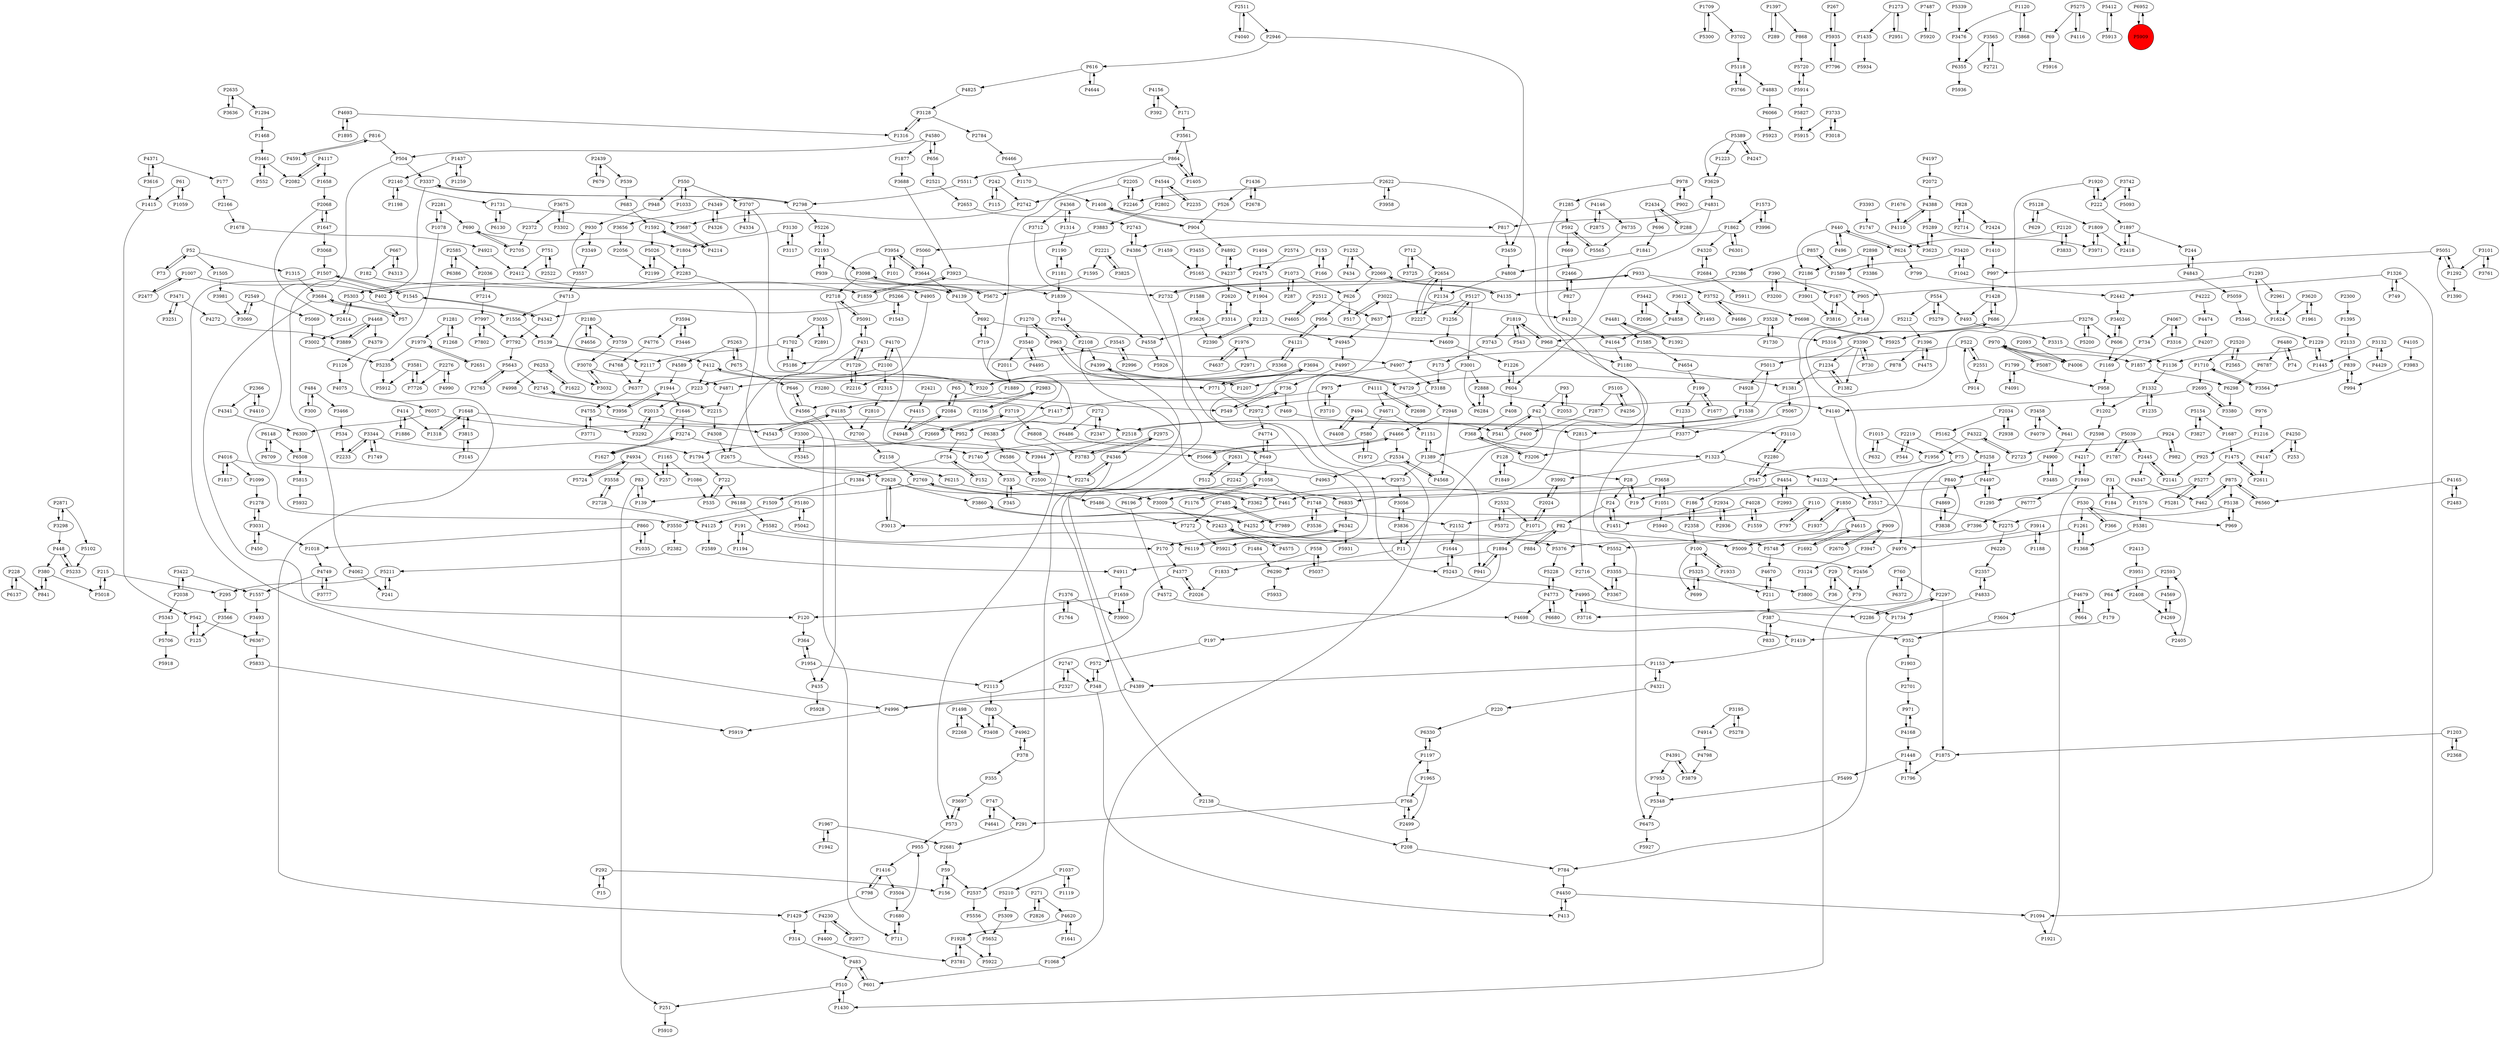 digraph {
	P1428 -> P493
	P1498 -> P3408
	P2442 -> P3402
	P968 -> P1180
	P4389 -> P4996
	P2358 -> P100
	P1687 -> P1475
	P4962 -> P378
	P3761 -> P3101
	P1709 -> P5300
	P4230 -> P2977
	P1007 -> P2477
	P3992 -> P2024
	P2961 -> P1624
	P1559 -> P4028
	P504 -> P3337
	P5343 -> P5706
	P839 -> P994
	P4168 -> P971
	P1376 -> P1764
	P4341 -> P6300
	P4197 -> P2072
	P1252 -> P434
	P3702 -> P5118
	P768 -> P1197
	P646 -> P4566
	P504 -> P3550
	P1436 -> P526
	P2728 -> P4125
	P4140 -> P3517
	P4871 -> P2215
	P2871 -> P3298
	P1059 -> P61
	P4544 -> P2802
	P4321 -> P220
	P4222 -> P4474
	P2108 -> P4399
	P675 -> P646
	P3302 -> P3675
	P534 -> P2233
	P1894 -> P197
	P2669 -> P1794
	P1731 -> P6130
	P1809 -> P2418
	P2993 -> P4454
	P5087 -> P970
	P4117 -> P1658
	P1897 -> P2418
	P215 -> P5018
	P1877 -> P3688
	P827 -> P2466
	P2423 -> P5376
	P2888 -> P6284
	P3504 -> P1680
	P1416 -> P3504
	P4755 -> P3771
	P1397 -> P289
	P1498 -> P2268
	P3274 -> P1627
	P4349 -> P4326
	P6290 -> P5933
	P2744 -> P2108
	P686 -> P5316
	P1710 -> P2695
	P267 -> P5935
	P3766 -> P5118
	P1153 -> P4389
	P156 -> P59
	P3540 -> P2011
	P1273 -> P1435
	P4997 -> P736
	P2631 -> P2973
	P6215 -> P6835
	P4637 -> P1976
	P4347 -> P462
	P1099 -> P1278
	P4575 -> P2423
	P1622 -> P6253
	P1734 -> P784
	P83 -> P251
	P1256 -> P4609
	P494 -> P4408
	P4798 -> P3879
	P390 -> P167
	P2934 -> P1451
	P857 -> P2386
	P994 -> P839
	P592 -> P669
	P100 -> P1933
	P952 -> P754
	P1058 -> P1748
	P2565 -> P2520
	P2038 -> P3422
	P2946 -> P3459
	P2268 -> P1498
	P2280 -> P547
	P3442 -> P4858
	P1259 -> P1437
	P272 -> P6486
	P5652 -> P5922
	P3742 -> P5093
	P6586 -> P2500
	P4147 -> P2611
	P3836 -> P11
	P1397 -> P868
	P1007 -> P402
	P1648 -> P3292
	P2445 -> P2141
	P1316 -> P3128
	P3455 -> P5165
	P1857 -> P6298
	P904 -> P1408
	P3688 -> P3923
	P3390 -> P5013
	P722 -> P6188
	P3251 -> P3471
	P4168 -> P1448
	P1659 -> P3900
	P1748 -> P2152
	P4773 -> P5228
	P573 -> P3697
	P541 -> P42
	P4620 -> P1641
	P3022 -> P1068
	P1281 -> P1979
	P2551 -> P522
	P3422 -> P2038
	P4170 -> P2100
	P1181 -> P1839
	P1234 -> P1382
	P295 -> P3566
	P930 -> P3349
	P15 -> P292
	P7487 -> P5920
	P3124 -> P3800
	P3836 -> P3056
	P335 -> P5486
	P6508 -> P5815
	P4016 -> P2274
	P2123 -> P2390
	P469 -> P2815
	P5066 -> P4466
	P3393 -> P1747
	P1382 -> P1234
	P6220 -> P2357
	P5059 -> P5346
	P924 -> P982
	P5552 -> P3355
	P768 -> P291
	P484 -> P300
	P1405 -> P864
	P522 -> P4907
	P2084 -> P4948
	P771 -> P2972
	P1292 -> P1390
	P580 -> P1972
	P2424 -> P1410
	P3566 -> P125
	P288 -> P2434
	P712 -> P3725
	P390 -> P3200
	P1576 -> P5381
	P7214 -> P7997
	P4749 -> P3777
	P291 -> P2681
	P4388 -> P4110
	P3001 -> P6284
	P1252 -> P2069
	P1268 -> P1281
	P4755 -> P2518
	P1094 -> P1921
	P2113 -> P803
	P1390 -> P5051
	P1954 -> P435
	P6835 -> P6342
	P5105 -> P4256
	P3781 -> P1928
	P3001 -> P2888
	P2611 -> P1475
	P1448 -> P1796
	P4185 -> P2700
	P82 -> P170
	P624 -> P440
	P3996 -> P1573
	P1796 -> P1448
	P924 -> P2723
	P2747 -> P348
	P958 -> P1202
	P4572 -> P4698
	P5154 -> P3827
	P4170 -> P5066
	P366 -> P530
	P2875 -> P4146
	P153 -> P166
	P4346 -> P2537
	P3710 -> P975
	P1261 -> P1368
	P3314 -> P4558
	P4016 -> P1099
	P1895 -> P4693
	P909 -> P2670
	P2654 -> P2227
	P3035 -> P2891
	P3069 -> P2549
	P4892 -> P4237
	P335 -> P345
	P7997 -> P7792
	P1073 -> P287
	P3833 -> P2120
	P1484 -> P6290
	P3594 -> P4776
	P3471 -> P4272
	P3031 -> P450
	P79 -> P1430
	P2215 -> P4308
	P6188 -> P5582
	P4774 -> P649
	P3771 -> P4755
	P2034 -> P2938
	P2718 -> P2675
	P2216 -> P1729
	P197 -> P572
	P1415 -> P542
	P573 -> P955
	P690 -> P1804
	P1015 -> P1956
	P4146 -> P2875
	P7997 -> P7802
	P2551 -> P914
	P6383 -> P6586
	P4580 -> P1877
	P4391 -> P3879
	P1015 -> P632
	P1949 -> P6777
	P2973 -> P3056
	P3298 -> P448
	P2439 -> P679
	P1170 -> P1408
	P1035 -> P860
	P1641 -> P4620
	P364 -> P1954
	P3783 -> P2975
	P3725 -> P712
	P1595 -> P5672
	P6330 -> P1197
	P1176 -> P1058
	P28 -> P19
	P402 -> P57
	P3420 -> P1589
	P3476 -> P6355
	P1545 -> P4342
	P1226 -> P604
	P314 -> P483
	P683 -> P1592
	P1408 -> P904
	P1368 -> P1261
	P1416 -> P798
	P4091 -> P1799
	P6480 -> P74
	P4368 -> P3712
	P5210 -> P5309
	P3485 -> P4900
	P768 -> P2499
	P2698 -> P4111
	P526 -> P904
	P5275 -> P69
	P7396 -> P5376
	P1862 -> P4320
	P3743 -> P173
	P7989 -> P7485
	P2205 -> P2742
	P5289 -> P3971
	P3838 -> P4869
	P4326 -> P4349
	P5200 -> P3276
	P5582 -> P6119
	P970 -> P4006
	P864 -> P5511
	P878 -> P4729
	P211 -> P387
	P2888 -> P4140
	P692 -> P719
	P686 -> P1428
	P1624 -> P1293
	P948 -> P930
	P167 -> P3816
	P3827 -> P5154
	P1538 -> P5013
	P1169 -> P958
	P4322 -> P1956
	P220 -> P6330
	P5565 -> P592
	P5102 -> P5233
	P5018 -> P215
	P1408 -> P817
	P5165 -> P1904
	P6475 -> P5927
	P1285 -> P3009
	P4468 -> P3889
	P2716 -> P3367
	P4679 -> P3604
	P1592 -> P5026
	P110 -> P797
	P24 -> P1451
	P1799 -> P4091
	P5093 -> P3742
	P3561 -> P864
	P2414 -> P5303
	P7485 -> P7989
	P5180 -> P4125
	P2100 -> P223
	P3368 -> P4121
	P1976 -> P4637
	P1648 -> P3815
	P2585 -> P6386
	P754 -> P152
	P2520 -> P1710
	P4121 -> P3368
	P4121 -> P956
	P1954 -> P364
	P6480 -> P6787
	P2439 -> P539
	P547 -> P186
	P73 -> P52
	P5091 -> P431
	P3128 -> P2784
	P4006 -> P970
	P4410 -> P2366
	P408 -> P368
	P272 -> P2347
	P3623 -> P5289
	P3280 -> P1417
	P1273 -> P2951
	P31 -> P184
	P1903 -> P2701
	P182 -> P2732
	P2180 -> P3759
	P3446 -> P3594
	P1417 -> P6383
	P558 -> P1833
	P199 -> P1677
	P5499 -> P5348
	P6377 -> P4755
	P1862 -> P4386
	P4346 -> P2274
	P4497 -> P5258
	P2140 -> P1731
	P624 -> P799
	P6298 -> P3380
	P1435 -> P5934
	P1507 -> P1545
	P6560 -> P875
	P4670 -> P211
	P2675 -> P2628
	P2315 -> P2810
	P1730 -> P3528
	P1920 -> P222
	P6057 -> P4543
	P2357 -> P4833
	P2537 -> P5556
	P530 -> P969
	P2971 -> P4871
	P2728 -> P3558
	P1256 -> P5127
	P816 -> P4591
	P368 -> P1323
	P5303 -> P1556
	P2802 -> P3883
	P2696 -> P3442
	P6253 -> P1622
	P6680 -> P4773
	P2300 -> P1395
	P1702 -> P5186
	P355 -> P3697
	P1731 -> P3687
	P3130 -> P1804
	P1819 -> P3743
	P2327 -> P2747
	P939 -> P2193
	P242 -> P2742
	P3777 -> P4749
	P816 -> P504
	P3117 -> P3130
	P5042 -> P5180
	P4776 -> P4768
	P1747 -> P3623
	P616 -> P4644
	P289 -> P1397
	P4105 -> P3983
	P2654 -> P2134
	P3954 -> P101
	P1018 -> P4749
	P1120 -> P3868
	P2297 -> P1875
	P4825 -> P3128
	P3658 -> P3362
	P3581 -> P7726
	P3716 -> P4995
	P3900 -> P1659
	P2134 -> P2227
	P3719 -> P6808
	P530 -> P366
	P2512 -> P4605
	P4481 -> P1392
	P292 -> P15
	P3461 -> P552
	P6777 -> P7396
	P799 -> P2442
	P751 -> P2522
	P184 -> P31
	P300 -> P484
	P128 -> P28
	P1505 -> P3981
	P1389 -> P1151
	P1086 -> P535
	P3616 -> P4371
	P4843 -> P5059
	P1692 -> P4615
	P1678 -> P4921
	P626 -> P517
	P2705 -> P690
	P1894 -> P941
	P4833 -> P1734
	P1961 -> P3620
	P42 -> P3110
	P1235 -> P1332
	P440 -> P496
	P4125 -> P2589
	P1437 -> P2140
	P554 -> P493
	P1404 -> P2475
	P5275 -> P4116
	P2423 -> P4575
	P3422 -> P1557
	P3951 -> P2408
	P719 -> P573
	P1509 -> P3550
	P4230 -> P4400
	P4120 -> P4164
	P5258 -> P4497
	P3545 -> P2996
	P1658 -> P2068
	P1295 -> P4497
	P65 -> P549
	P412 -> P223
	P4773 -> P6680
	P2549 -> P3069
	P378 -> P4962
	P461 -> P3013
	P3947 -> P3124
	P52 -> P1505
	P2732 -> P4389
	P74 -> P6480
	P208 -> P784
	P1956 -> P547
	P7726 -> P3581
	P2628 -> P3860
	P4693 -> P1316
	P2635 -> P3636
	P4544 -> P2235
	P191 -> P1194
	P75 -> P5009
	P5051 -> P997
	P2631 -> P512
	P52 -> P73
	P3110 -> P2280
	P3684 -> P120
	P2798 -> P3337
	P3540 -> P4495
	P1468 -> P3461
	P1261 -> P4976
	P413 -> P4450
	P2975 -> P3783
	P5511 -> P2798
	P2180 -> P4656
	P4342 -> P7792
	P83 -> P139
	P1875 -> P1796
	P736 -> P549
	P4075 -> P6057
	P4400 -> P3781
	P734 -> P1169
	P4713 -> P1556
	P3594 -> P3446
	P4568 -> P2534
	P244 -> P4843
	P4474 -> P4207
	P2593 -> P64
	P4934 -> P3558
	P2368 -> P1203
	P760 -> P2297
	P4468 -> P3002
	P2574 -> P2475
	P841 -> P380
	P5091 -> P2718
	P5228 -> P4773
	P904 -> P4892
	P5243 -> P4995
	P2898 -> P3386
	P2140 -> P1198
	P2622 -> P3958
	P4591 -> P816
	P3274 -> P1740
	P5281 -> P5277
	P1430 -> P510
	P1165 -> P1086
	P2193 -> P3098
	P3314 -> P2620
	P5105 -> P2877
	P171 -> P3561
	P1037 -> P1119
	P3983 -> P994
	P2701 -> P971
	P4858 -> P4164
	P186 -> P2358
	P3707 -> P4334
	P1285 -> P592
	P2593 -> P4569
	P4132 -> P3517
	P5277 -> P5281
	P2072 -> P4388
	P550 -> P948
	P5724 -> P4934
	P4609 -> P1226
	P2483 -> P4165
	P4558 -> P5926
	P4495 -> P3540
	P1445 -> P1229
	P2635 -> P1294
	P2589 -> P4911
	P1197 -> P1965
	P4067 -> P3316
	P550 -> P1033
	P448 -> P5233
	P1677 -> P199
	P1202 -> P2598
	P2013 -> P952
	P510 -> P251
	P5412 -> P5913
	P3752 -> P4686
	P5486 -> P7272
	P4040 -> P2511
	P3032 -> P3070
	P3367 -> P3355
	P543 -> P1819
	P1920 -> P2815
	P2714 -> P828
	P1729 -> P431
	P4165 -> P6560
	P5827 -> P5915
	P1180 -> P1381
	P2653 -> P2743
	P3694 -> P5243
	P93 -> P42
	P1894 -> P4911
	P400 -> P1389
	P1294 -> P1468
	P1437 -> P1259
	P3368 -> P320
	P3914 -> P5748
	P3815 -> P1648
	P1647 -> P2068
	P1292 -> P5051
	P2386 -> P4135
	P2500 -> P461
	P626 -> P956
	P817 -> P3459
	P100 -> P5325
	P5913 -> P5412
	P2372 -> P2705
	P1326 -> P749
	P4247 -> P5389
	P3616 -> P1415
	P4928 -> P1538
	P1538 -> P2518
	P6253 -> P4998
	P3195 -> P4914
	P2193 -> P939
	P1543 -> P5266
	P1648 -> P1318
	P3128 -> P1316
	P522 -> P2551
	P1451 -> P24
	P6466 -> P1170
	P1126 -> P4075
	P320 -> P412
	P3868 -> P1120
	P4111 -> P2698
	P2769 -> P139
	P5026 -> P2283
	P3458 -> P4079
	P7796 -> P5935
	P5914 -> P5720
	P1293 -> P905
	P542 -> P6367
	P153 -> P4237
	P978 -> P902
	P1181 -> P1190
	P3377 -> P3206
	P2405 -> P2593
	P2466 -> P827
	P3581 -> P5912
	P2024 -> P1071
	P1033 -> P550
	P3956 -> P1944
	P4905 -> P2216
	P2297 -> P2286
	P2082 -> P4117
	P3687 -> P4214
	P5051 -> P1292
	P4028 -> P4252
	P110 -> P2152
	P2877 -> P400
	P760 -> P6372
	P1323 -> P4132
	P494 -> P541
	P1592 -> P4214
	P3825 -> P2221
	P1928 -> P5922
	P3002 -> P5235
	P3098 -> P5672
	P287 -> P1073
	P1585 -> P4654
	P222 -> P1897
	P3901 -> P3816
	P4808 -> P2134
	P1545 -> P1507
	P228 -> P841
	P4907 -> P3188
	P3675 -> P2372
	P2100 -> P2315
	P1507 -> P4996
	P2670 -> P909
	P251 -> P5910
	P2723 -> P4322
	P4497 -> P6835
	P5389 -> P3629
	P2242 -> P6196
	P4269 -> P2405
	P5139 -> P2117
	P3068 -> P1507
	P749 -> P1326
	P1841 -> P4808
	P5833 -> P5919
	P5706 -> P5918
	P592 -> P5565
	P970 -> P1857
	P3132 -> P1445
	P1151 -> P1389
	P191 -> P170
	P1709 -> P3702
	P2024 -> P3992
	P3009 -> P2423
	P2628 -> P3013
	P2068 -> P1647
	P803 -> P3408
	P5235 -> P5912
	P4569 -> P4269
	P1278 -> P3031
	P1794 -> P722
	P11 -> P6290
	P120 -> P364
	P3316 -> P4067
	P4111 -> P4671
	P2695 -> P4140
	P606 -> P1169
	P2518 -> P3944
	P1944 -> P3956
	P2520 -> P2565
	P115 -> P242
	P2695 -> P3380
	P2518 -> P1538
	P3315 -> P1136
	P6137 -> P228
	P166 -> P153
	P5935 -> P7796
	P5069 -> P3002
	P3550 -> P2382
	P606 -> P3402
	P3752 -> P6698
	P4156 -> P171
	P679 -> P2439
	P3390 -> P1382
	P4729 -> P2948
	P2684 -> P5911
	P5300 -> P1709
	P2276 -> P4990
	P1967 -> P2681
	P747 -> P4641
	P2186 -> P3901
	P1972 -> P580
	P1680 -> P711
	P4146 -> P6735
	P969 -> P5138
	P211 -> P4670
	P3101 -> P3761
	P5672 -> P3098
	P5940 -> P5748
	P5556 -> P5652
	P3565 -> P6355
	P4914 -> P4798
	P75 -> P4132
	P1190 -> P1181
	P4067 -> P734
	P1921 -> P1949
	P3188 -> P2972
	P1315 -> P3684
	P6196 -> P4572
	P2219 -> P544
	P667 -> P182
	P435 -> P5928
	P2743 -> P4386
	P2108 -> P2744
	P1203 -> P2368
	P1165 -> P257
	P554 -> P5279
	P3195 -> P5278
	P4481 -> P1585
	P4408 -> P494
	P1646 -> P3274
	P604 -> P1226
	P3620 -> P1624
	P3838 -> P840
	P387 -> P833
	P840 -> P461
	P3954 -> P4905
	P1804 -> P2283
	P1234 -> P1381
	P5211 -> P295
	P5372 -> P2532
	P2534 -> P4963
	P2084 -> P65
	P4729 -> P4399
	P52 -> P1315
	P5154 -> P1687
	P5289 -> P3623
	P2522 -> P751
	P6355 -> P5936
	P2763 -> P5643
	P3362 -> P2769
	P253 -> P4250
	P6148 -> P6508
	P3883 -> P5060
	P2056 -> P2199
	P1749 -> P3344
	P1037 -> P5210
	P2227 -> P2654
	P440 -> P2186
	P868 -> P5720
	P1937 -> P1850
	P42 -> P541
	P3564 -> P1710
	P875 -> P462
	P2221 -> P1595
	P6066 -> P5923
	P3022 -> P4120
	P1965 -> P768
	P5118 -> P3766
	P5060 -> P3644
	P414 -> P1318
	P3981 -> P3069
	P1153 -> P4321
	P483 -> P601
	P4995 -> P3716
	P4117 -> P2082
	P2123 -> P4945
	P2120 -> P624
	P4256 -> P5105
	P5243 -> P1644
	P914 -> P522
	P547 -> P2280
	P179 -> P1419
	P3707 -> P771
	P4214 -> P1592
	P1071 -> P1894
	P1216 -> P925
	P2026 -> P4377
	P3018 -> P3733
	P59 -> P2537
	P215 -> P295
	P860 -> P1035
	P5026 -> P2199
	P784 -> P4450
	P1904 -> P2123
	P6698 -> P5925
	P496 -> P440
	P649 -> P2242
	P5303 -> P2414
	P909 -> P3947
	P257 -> P1165
	P3013 -> P2628
	P4644 -> P616
	P101 -> P3954
	P5278 -> P3195
	P1396 -> P4475
	P2274 -> P4346
	P2445 -> P4347
	P4934 -> P257
	P857 -> P1589
	P152 -> P754
	P2975 -> P4346
	P3889 -> P4468
	P4768 -> P6377
	P4139 -> P692
	P860 -> P1018
	P550 -> P3707
	P82 -> P884
	P1419 -> P1153
	P1740 -> P335
	P1573 -> P3996
	P1849 -> P128
	P2408 -> P4269
	P4454 -> P2993
	P3528 -> P1730
	P649 -> P1058
	P2276 -> P7726
	P4831 -> P817
	P5316 -> P686
	P4693 -> P1895
	P1676 -> P4110
	P4963 -> P2108
	P3355 -> P3367
	P3558 -> P2728
	P4371 -> P177
	P798 -> P1416
	P902 -> P978
	P2412 -> P1859
	P1680 -> P955
	P2156 -> P2983
	P667 -> P4313
	P271 -> P4620
	P6735 -> P5565
	P3719 -> P2669
	P1573 -> P1862
	P1436 -> P2678
	P4313 -> P667
	P5118 -> P4883
	P4399 -> P2138
	P3466 -> P534
	P2810 -> P2700
	P1886 -> P414
	P2684 -> P4320
	P3536 -> P1748
	P5815 -> P5932
	P2871 -> P5102
	P6386 -> P2585
	P440 -> P624
	P1293 -> P2961
	P730 -> P3390
	P1136 -> P1332
	P3658 -> P1051
	P177 -> P2166
	P3612 -> P1493
	P692 -> P4609
	P5389 -> P1223
	P1078 -> P1429
	P956 -> P5316
	P4679 -> P664
	P2421 -> P4415
	P7485 -> P7272
	P4342 -> P1545
	P2233 -> P3344
	P3684 -> P57
	P3200 -> P390
	P4990 -> P2276
	P4207 -> P1857
	P241 -> P5211
	P2549 -> P5069
	P2215 -> P2745
	P348 -> P572
	P1207 -> P963
	P3733 -> P5915
	P6372 -> P760
	P3604 -> P352
	P939 -> P4139
	P3815 -> P3145
	P1954 -> P2113
	P3944 -> P2500
	P4165 -> P2483
	P4272 -> P3889
	P5277 -> P1295
	P1395 -> P2133
	P4686 -> P3752
	P1979 -> P2651
	P5309 -> P5652
	P2100 -> P4170
	P3344 -> P1794
	P1051 -> P5940
	P348 -> P413
	P1318 -> P1648
	P1229 -> P1445
	P2669 -> P3719
	P1729 -> P2216
	P2366 -> P4410
	P4454 -> P19
	P4566 -> P435
	P1799 -> P958
	P4164 -> P1180
	P3971 -> P1809
	P1229 -> P1136
	P6952 -> P5909
	P2281 -> P1078
	P2983 -> P4185
	P29 -> P79
	P2011 -> P1889
	P1556 -> P5139
	P7272 -> P5921
	P3035 -> P1702
	P5279 -> P554
	P4252 -> P3860
	P1787 -> P5039
	P1928 -> P3781
	P4349 -> P3656
	P5138 -> P2275
	P4237 -> P2620
	P1859 -> P3923
	P933 -> P2732
	P4900 -> P840
	P4998 -> P3956
	P1326 -> P1094
	P7953 -> P5348
	P530 -> P1261
	P368 -> P3206
	P3557 -> P4713
	P554 -> P5212
	P535 -> P722
	P2742 -> P3687
	P4589 -> P1944
	P1942 -> P1967
	P6300 -> P6508
	P4921 -> P2412
	P4016 -> P1817
	P2280 -> P3110
	P2951 -> P1273
	P199 -> P1233
	P3733 -> P3018
	P59 -> P156
	P978 -> P1285
	P4250 -> P4147
	P1197 -> P6330
	P3675 -> P3302
	P3636 -> P2635
	P1475 -> P2611
	P2221 -> P3825
	P3459 -> P4808
	P963 -> P4907
	P3471 -> P3251
	P61 -> P1415
	P2117 -> P6377
	P3300 -> P5345
	P2948 -> P4466
	P2180 -> P3032
	P544 -> P2219
	P3742 -> P222
	P4907 -> P1207
	P5263 -> P4589
	P1194 -> P191
	P1589 -> P4976
	P3694 -> P771
	P3561 -> P1405
	P1889 -> P4566
	P2138 -> P208
	P2983 -> P2156
	P19 -> P28
	P4948 -> P2084
	P2972 -> P4774
	P2499 -> P208
	P139 -> P83
	P1384 -> P1509
	P6808 -> P3783
	P170 -> P4377
	P7802 -> P7997
	P3402 -> P606
	P1976 -> P2971
	P3276 -> P606
	P690 -> P2705
	P747 -> P291
	P982 -> P924
	P4466 -> P2534
	P1314 -> P4368
	P833 -> P387
	P1323 -> P3992
	P5211 -> P241
	P1270 -> P963
	P4671 -> P1151
	P5263 -> P675
	P1392 -> P4481
	P2732 -> P933
	P42 -> P11
	P3380 -> P2695
	P1819 -> P543
	P1588 -> P3626
	P173 -> P3188
	P1071 -> P2024
	P6301 -> P1862
	P3344 -> P2233
	P3629 -> P4831
	P483 -> P510
	P968 -> P1819
	P2521 -> P2653
	P7792 -> P5643
	P4250 -> P253
	P3355 -> P3800
	P3292 -> P2013
	P803 -> P4962
	P345 -> P335
	P2347 -> P272
	P2275 -> P6220
	P3626 -> P2390
	P4450 -> P1094
	P1702 -> P2117
	P5643 -> P2763
	P976 -> P1216
	P3344 -> P1749
	P2654 -> P402
	P3759 -> P3070
	P3493 -> P6367
	P4566 -> P646
	P637 -> P4945
	P431 -> P5091
	P517 -> P3022
	P963 -> P1270
	P1389 -> P941
	P2585 -> P2036
	P1389 -> P2973
	P1979 -> P5235
	P3656 -> P2056
	P4656 -> P2180
	P1078 -> P2281
	P875 -> P5138
	P4475 -> P1396
	P222 -> P1920
	P223 -> P2013
	P93 -> P2053
	P378 -> P355
	P632 -> P1015
	P549 -> P736
	P6130 -> P1731
	P3031 -> P1278
	P3860 -> P4252
	P4615 -> P5552
	P2036 -> P7214
	P5909 -> P6952
	P5325 -> P699
	P1850 -> P4615
	P4945 -> P4997
	P3031 -> P1018
	P3517 -> P2275
	P5127 -> P637
	P4654 -> P199
	P31 -> P1576
	P69 -> P5916
	P3958 -> P2622
	P2678 -> P1436
	P580 -> P1740
	P975 -> P1417
	P167 -> P148
	P3442 -> P2696
	P828 -> P2424
	P827 -> P4120
	P242 -> P115
	P4399 -> P4729
	P65 -> P2084
	P2747 -> P2327
	P5914 -> P5827
	P1448 -> P5499
	P4773 -> P4698
	P2700 -> P2158
	P5920 -> P7487
	P5128 -> P1809
	P4620 -> P1928
	P2141 -> P2445
	P905 -> P148
	P4377 -> P2113
	P5376 -> P5228
	P3206 -> P368
	P2477 -> P1007
	P970 -> P5087
	P1647 -> P3068
	P601 -> P483
	P1119 -> P1037
	P5039 -> P1787
	P493 -> P3315
	P5643 -> P2745
	P754 -> P1384
	P558 -> P5037
	P4237 -> P4892
	P228 -> P6137
	P1475 -> P5277
	P5139 -> P412
	P1410 -> P997
	P2934 -> P2936
	P4371 -> P3616
	P2219 -> P75
	P3098 -> P2718
	P712 -> P2654
	P3276 -> P5200
	P2681 -> P59
	P2382 -> P5211
	P3620 -> P1961
	P971 -> P4168
	P696 -> P1841
	P2622 -> P6475
	P5748 -> P4670
	P5266 -> P1543
	P3914 -> P1188
	P4217 -> P1949
	P1493 -> P3612
	P431 -> P1729
	P5258 -> P3716
	P1897 -> P244
	P2499 -> P768
	P2532 -> P5372
	P128 -> P1849
	P1188 -> P3914
	P699 -> P5325
	P875 -> P6560
	P380 -> P841
	P4749 -> P1557
	P2456 -> P79
	P3644 -> P3954
	P5162 -> P5258
	P3458 -> P641
	P6284 -> P2888
	P2511 -> P4040
	P3923 -> P1859
	P5037 -> P558
	P955 -> P1416
	P736 -> P469
	P798 -> P1429
	P5180 -> P5042
	P4269 -> P4569
	P2038 -> P5343
	P975 -> P3710
	P1120 -> P3476
	P864 -> P952
	P3130 -> P3117
	P1042 -> P3420
	P3557 -> P930
	P3056 -> P3836
	P2366 -> P4341
	P1644 -> P5243
	P5039 -> P2445
	P448 -> P380
	P5226 -> P2193
	P1764 -> P1376
	P352 -> P1903
	P4641 -> P747
	P4698 -> P1419
	P2826 -> P271
	P3337 -> P2798
	P4833 -> P2357
	P616 -> P4825
	P1862 -> P6301
	P1332 -> P1235
	P5266 -> P4342
	P4079 -> P3458
	P36 -> P29
	P412 -> P320
	P4995 -> P2286
	P1051 -> P3658
	P1944 -> P1646
	P884 -> P82
	P2948 -> P4568
	P4497 -> P1295
	P1381 -> P5067
	P4466 -> P5066
	P1223 -> P3629
	P1933 -> P100
	P3800 -> P1734
	P2205 -> P2246
	P5067 -> P3377
	P484 -> P3466
	P3420 -> P1042
	P4831 -> P604
	P722 -> P535
	P2390 -> P2123
	P4843 -> P244
	P3697 -> P573
	P5935 -> P267
	P2069 -> P626
	P2946 -> P616
	P4377 -> P2026
	P649 -> P4774
	P2622 -> P2246
	P4388 -> P5289
	P1627 -> P3274
	P1332 -> P1202
	P1326 -> P2442
	P2898 -> P2186
	P669 -> P2466
	P271 -> P2826
	P4110 -> P4388
	P2120 -> P3833
	P1817 -> P4016
	P1428 -> P686
	P6367 -> P5833
	P2013 -> P3292
	P4320 -> P2684
	P840 -> P4869
	P4185 -> P4543
	P4605 -> P2512
	P2413 -> P3951
	P1659 -> P120
	P450 -> P3031
	P1965 -> P2499
	P2936 -> P2934
	P2358 -> P186
	P4321 -> P1153
	P797 -> P110
	P57 -> P3684
	P1589 -> P857
	P3612 -> P4858
	P771 -> P3694
	P1833 -> P2026
	P392 -> P4156
	P2246 -> P2205
	P4135 -> P2069
	P5325 -> P211
	P1459 -> P5165
	P462 -> P875
	P839 -> P3564
	P6486 -> P649
	P1819 -> P968
	P1396 -> P878
	P4252 -> P5552
	P4869 -> P3838
	P3132 -> P4429
	P3386 -> P2898
	P100 -> P699
	P2532 -> P1071
	P552 -> P3461
	P512 -> P2631
	P3816 -> P167
	P997 -> P1428
	P5127 -> P3001
	P2283 -> P5303
	P4391 -> P7953
	P380 -> P5018
	P572 -> P348
	P3954 -> P3644
	P1270 -> P3540
	P82 -> P5009
	P5233 -> P448
	P2769 -> P3362
	P4543 -> P4185
	P3001 -> P975
	P3408 -> P803
	P3390 -> P730
	P1058 -> P1176
	P1314 -> P1190
	P2283 -> P6215
	P3298 -> P2871
	P4934 -> P5724
	P3879 -> P4391
	P292 -> P156
	P963 -> P1207
	P4429 -> P3132
	P2511 -> P2946
	P4116 -> P5275
	P2199 -> P5026
	P2152 -> P1644
	P5346 -> P1229
	P2598 -> P4217
	P3337 -> P4062
	P4334 -> P3707
	P4976 -> P2456
	P3545 -> P5186
	P2434 -> P696
	P2053 -> P93
	P2651 -> P1979
	P5339 -> P3476
	P4415 -> P4948
	P434 -> P1252
	P5013 -> P4928
	P3145 -> P3815
	P5127 -> P1256
	P1068 -> P601
	P5212 -> P1396
	P864 -> P1405
	P28 -> P24
	P148 -> P1323
	P6148 -> P6709
	P4911 -> P1659
	P3101 -> P1292
	P5389 -> P4247
	P3565 -> P2721
	P2718 -> P5091
	P414 -> P1886
	P2996 -> P3545
	P2938 -> P2034
	P4580 -> P656
	P629 -> P5128
	P4468 -> P4379
	P61 -> P1059
	P2534 -> P4568
	P1748 -> P3536
	P1949 -> P4217
	P5381 -> P1368
	P3528 -> P968
	P6342 -> P5931
	P2620 -> P3314
	P1198 -> P2140
	P2166 -> P1678
	P2034 -> P5162
	P4580 -> P504
	P5348 -> P6475
	P4996 -> P5919
	P2798 -> P5226
	P3923 -> P1839
	P5186 -> P1702
	P3070 -> P4871
	P1557 -> P3493
	P4450 -> P413
	P2158 -> P2769
	P6119 -> P6342
	P4322 -> P2723
	P2286 -> P2297
	P656 -> P4580
	P751 -> P2412
	P4156 -> P392
	P1646 -> P1627
	P510 -> P1430
	P1710 -> P3564
	P4379 -> P1126
	P4883 -> P6066
	P387 -> P352
	P4368 -> P1314
	P4900 -> P3485
	P2891 -> P3035
	P3022 -> P517
	P4615 -> P1692
	P2068 -> P2414
	P4062 -> P241
	P656 -> P2521
	P3644 -> P4139
	P539 -> P683
	P2069 -> P4135
	P542 -> P125
	P431 -> P711
	P1233 -> P3377
	P675 -> P5263
	P3349 -> P3557
	P5720 -> P5914
	P2721 -> P3565
	P3276 -> P5925
	P1281 -> P1268
	P2475 -> P1904
	P3461 -> P2082
	P5009 -> P2456
	P2418 -> P1897
	P2193 -> P5226
	P2784 -> P6466
	P4671 -> P580
	P6709 -> P6148
	P2093 -> P4006
	P64 -> P179
	P3070 -> P3032
	P24 -> P82
	P2281 -> P690
	P4386 -> P2743
	P2815 -> P2716
	P1839 -> P2744
	P6342 -> P6119
	P3390 -> P1234
	P2977 -> P4230
	P4028 -> P1559
	P6787 -> P6298
	P3712 -> P4558
	P1203 -> P1875
	P719 -> P692
	P5128 -> P629
	P2434 -> P288
	P4386 -> P5921
	P925 -> P2141
	P828 -> P2714
	P2235 -> P4544
	P4713 -> P5139
	P2745 -> P2215
	P2512 -> P637
	P125 -> P542
	P29 -> P36
	P1850 -> P1937
	P5138 -> P969
	P6057 -> P6300
	P933 -> P3752
	P956 -> P4121
	P711 -> P1680
	P2133 -> P839
	P604 -> P408
	P5345 -> P3300
	P1429 -> P314
	P1809 -> P3971
	P2327 -> P4996
	P664 -> P4679
	P641 -> P4900
	P1376 -> P3900
	P933 -> P905
	P1967 -> P1942
	P941 -> P1894
	P1073 -> P626
	P2628 -> P3009
	P4308 -> P2675
	P3300 -> P3944
	P5909 [shape=circle]
	P5909 [style=filled]
	P5909 [fillcolor=red]
}